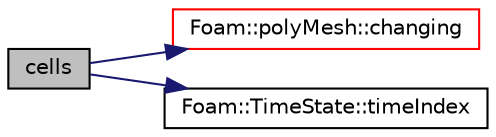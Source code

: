 digraph "cells"
{
  bgcolor="transparent";
  edge [fontname="Helvetica",fontsize="10",labelfontname="Helvetica",labelfontsize="10"];
  node [fontname="Helvetica",fontsize="10",shape=record];
  rankdir="LR";
  Node1 [label="cells",height=0.2,width=0.4,color="black", fillcolor="grey75", style="filled", fontcolor="black"];
  Node1 -> Node2 [color="midnightblue",fontsize="10",style="solid",fontname="Helvetica"];
  Node2 [label="Foam::polyMesh::changing",height=0.2,width=0.4,color="red",URL="$a01917.html#a1585dc06b64657eac31abd0e385b0e2c",tooltip="Is mesh changing (topology changing and/or moving) "];
  Node1 -> Node3 [color="midnightblue",fontsize="10",style="solid",fontname="Helvetica"];
  Node3 [label="Foam::TimeState::timeIndex",height=0.2,width=0.4,color="black",URL="$a02617.html#afddcdeb3f90d772e6710d657a2a6e600",tooltip="Return current time index. "];
}
